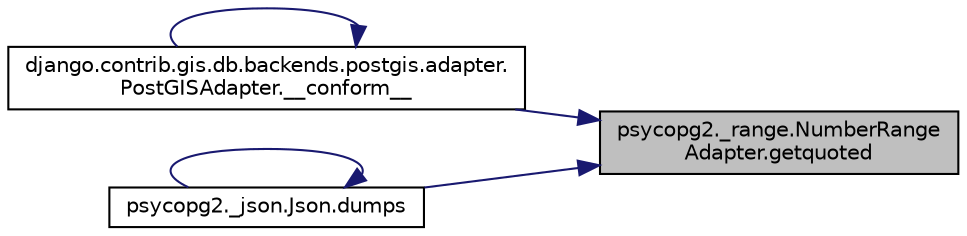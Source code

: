 digraph "psycopg2._range.NumberRangeAdapter.getquoted"
{
 // LATEX_PDF_SIZE
  edge [fontname="Helvetica",fontsize="10",labelfontname="Helvetica",labelfontsize="10"];
  node [fontname="Helvetica",fontsize="10",shape=record];
  rankdir="RL";
  Node1 [label="psycopg2._range.NumberRange\lAdapter.getquoted",height=0.2,width=0.4,color="black", fillcolor="grey75", style="filled", fontcolor="black",tooltip=" "];
  Node1 -> Node2 [dir="back",color="midnightblue",fontsize="10",style="solid",fontname="Helvetica"];
  Node2 [label="django.contrib.gis.db.backends.postgis.adapter.\lPostGISAdapter.__conform__",height=0.2,width=0.4,color="black", fillcolor="white", style="filled",URL="$dd/dfd/classdjango_1_1contrib_1_1gis_1_1db_1_1backends_1_1postgis_1_1adapter_1_1_post_g_i_s_adapter.html#aa84dcdaf83bdce24b1a025639ed342f4",tooltip=" "];
  Node2 -> Node2 [dir="back",color="midnightblue",fontsize="10",style="solid",fontname="Helvetica"];
  Node1 -> Node3 [dir="back",color="midnightblue",fontsize="10",style="solid",fontname="Helvetica"];
  Node3 [label="psycopg2._json.Json.dumps",height=0.2,width=0.4,color="black", fillcolor="white", style="filled",URL="$d6/dd9/classpsycopg2_1_1__json_1_1_json.html#a23b5ac6142b3b6252458dab92b30b632",tooltip=" "];
  Node3 -> Node3 [dir="back",color="midnightblue",fontsize="10",style="solid",fontname="Helvetica"];
}
